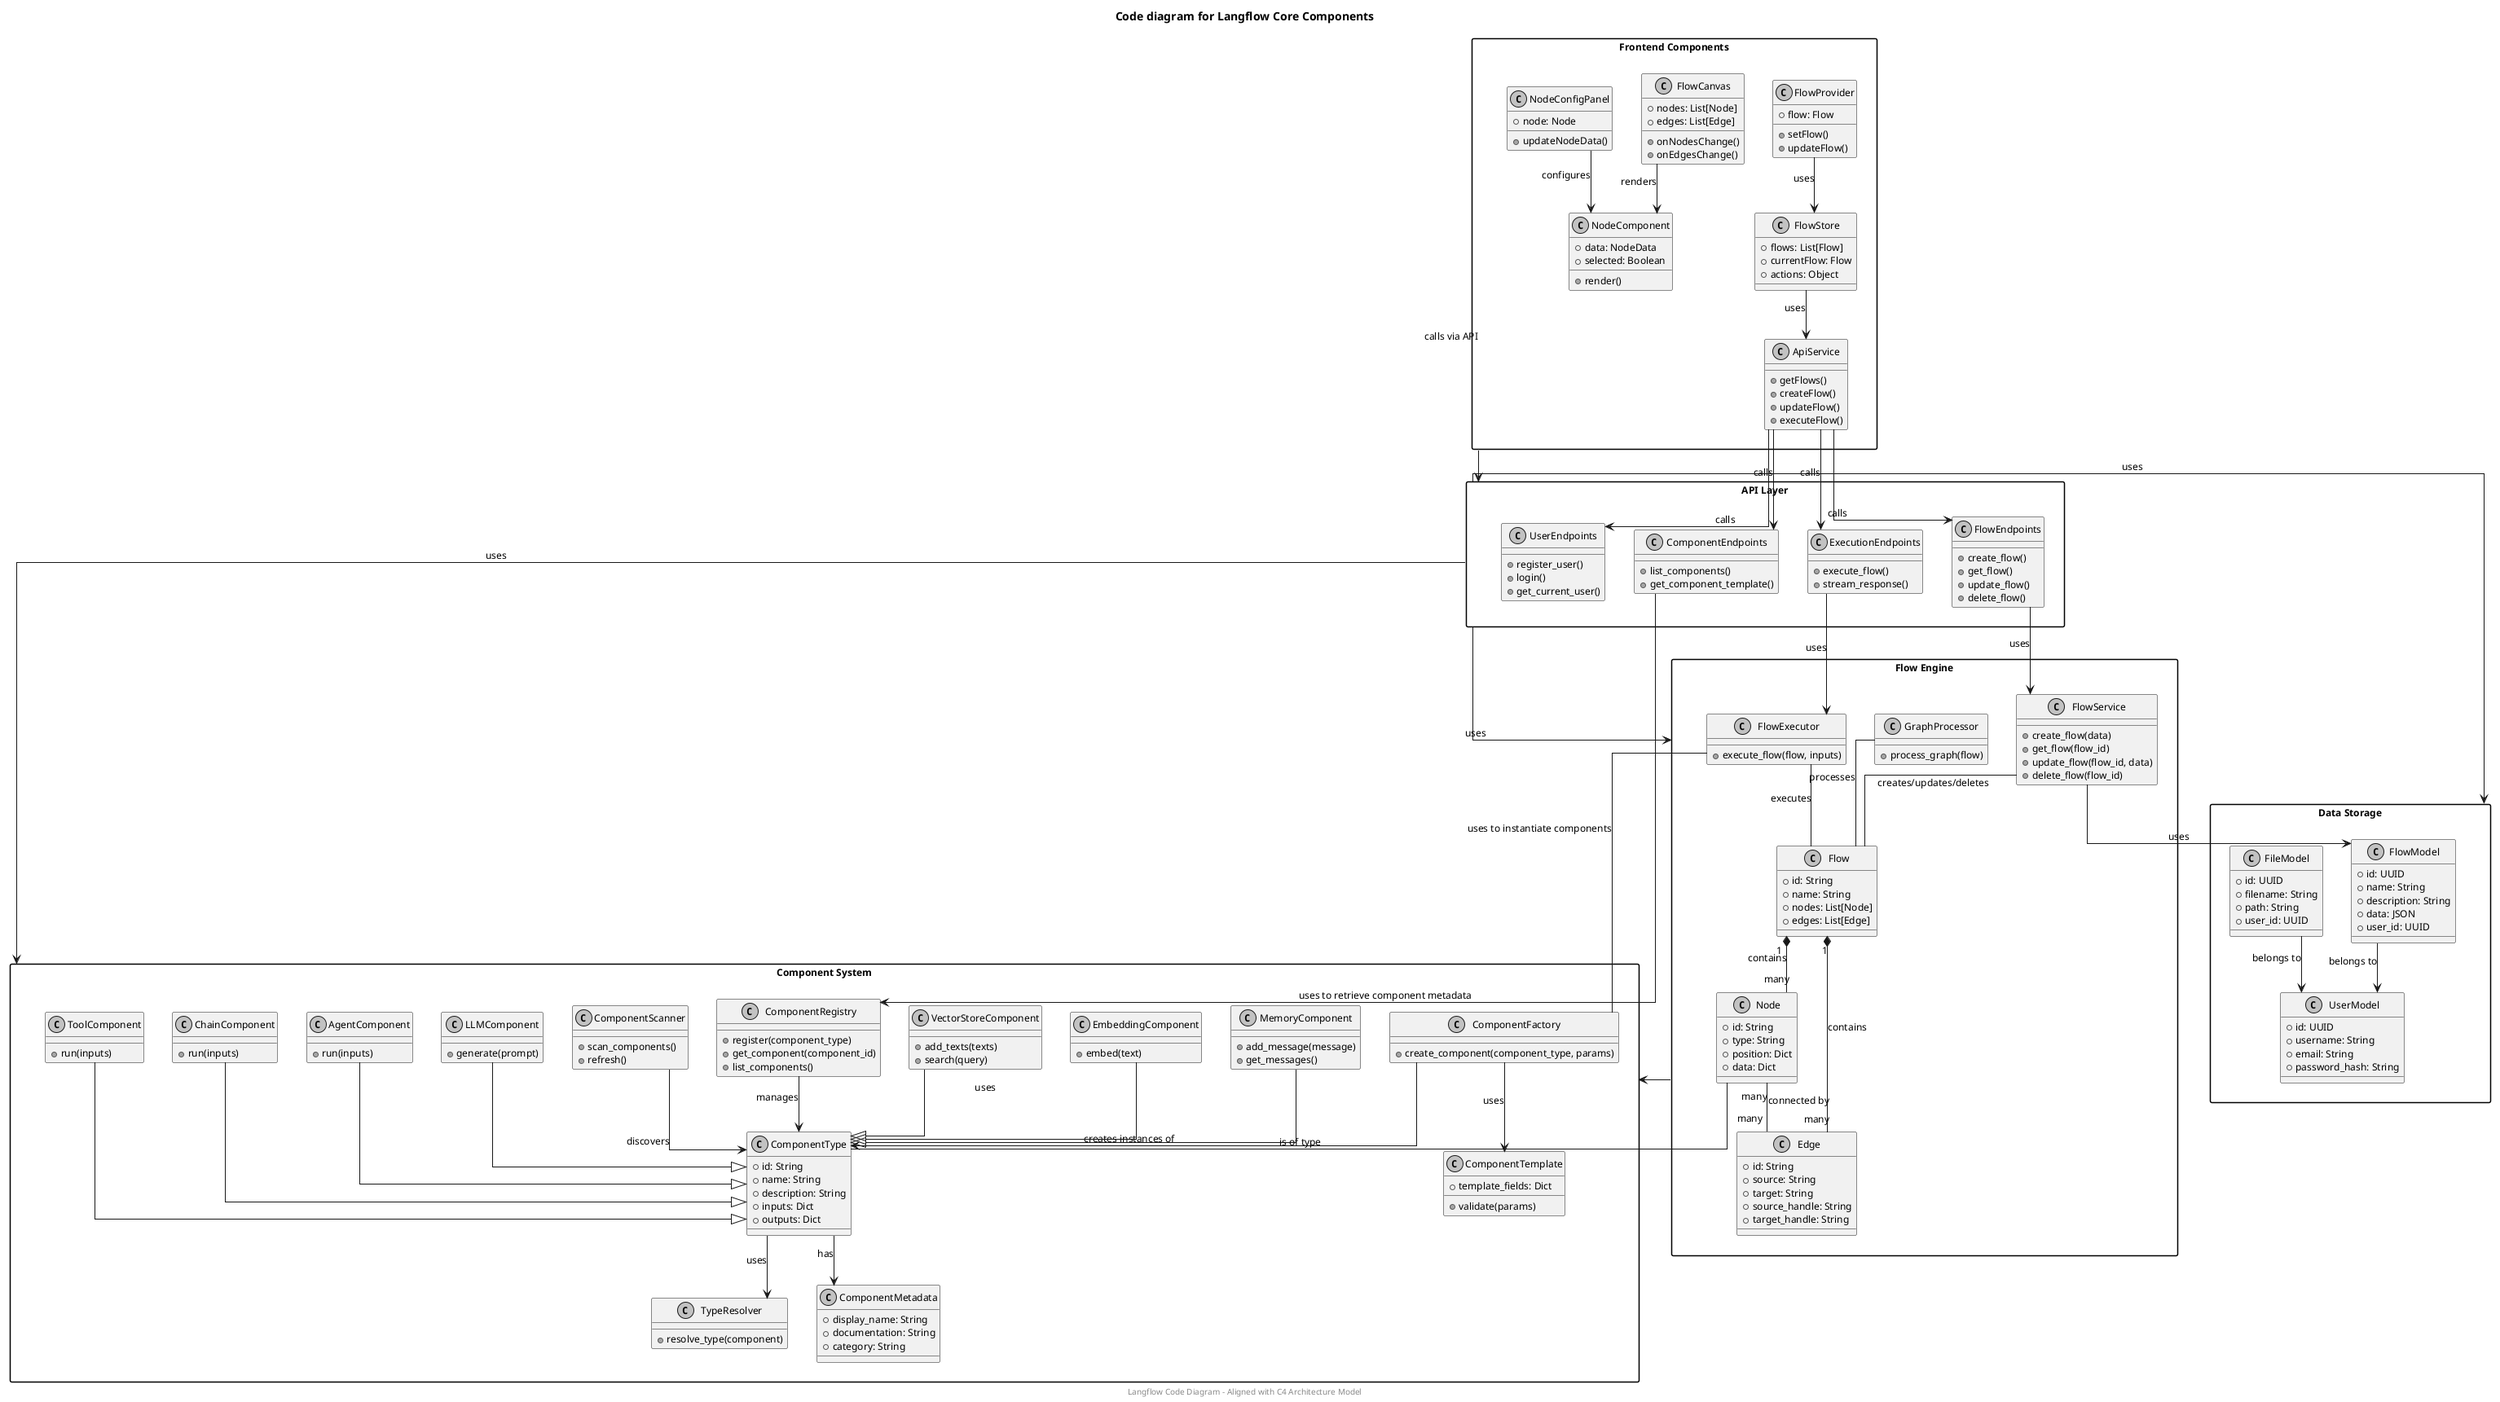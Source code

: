 @startuml C4_Code

skinparam packageStyle rectangle
skinparam monochrome true
skinparam shadowing false
skinparam defaultFontName Arial
skinparam defaultFontSize 12
skinparam roundCorner 4
skinparam linetype ortho

title Code diagram for Langflow Core Components

' Backend System - Component System
package "Component System" {
    class ComponentRegistry {
        +register(component_type)
        +get_component(component_id)
        +list_components()
    }
    
    class ComponentFactory {
        +create_component(component_type, params)
    }
    
    class ComponentScanner {
        +scan_components()
        +refresh()
    }
    
    class ComponentType {
        +id: String
        +name: String
        +description: String
        +inputs: Dict
        +outputs: Dict
    }
    
    class ComponentTemplate {
        +template_fields: Dict
        +validate(params)
    }
    
    class TypeResolver {
        +resolve_type(component)
    }
    
    class ComponentMetadata {
        +display_name: String
        +documentation: String
        +category: String
    }
    
    ' Component Implementation Classes
    class LLMComponent {
        +generate(prompt)
    }
    
    class AgentComponent {
        +run(inputs)
    }
    
    class ChainComponent {
        +run(inputs)
    }
    
    class ToolComponent {
        +run(inputs)
    }
    
    class MemoryComponent {
        +add_message(message)
        +get_messages()
    }
    
    class EmbeddingComponent {
        +embed(text)
    }
    
    class VectorStoreComponent {
        +add_texts(texts)
        +search(query)
    }
}

' Backend System - Flow Engine
package "Flow Engine" {
    class FlowService {
        +create_flow(data)
        +get_flow(flow_id)
        +update_flow(flow_id, data)
        +delete_flow(flow_id)
    }
    
    class Flow {
        +id: String
        +name: String
        +nodes: List[Node]
        +edges: List[Edge]
    }
    
    class Node {
        +id: String
        +type: String
        +position: Dict
        +data: Dict
    }
    
    class Edge {
        +id: String
        +source: String
        +target: String
        +source_handle: String
        +target_handle: String
    }
    
    class GraphProcessor {
        +process_graph(flow)
    }
    
    class FlowExecutor {
        +execute_flow(flow, inputs)
    }
}

' Backend System - API Layer
package "API Layer" {
    class FlowEndpoints {
        +create_flow()
        +get_flow()
        +update_flow()
        +delete_flow()
    }
    
    class UserEndpoints {
        +register_user()
        +login()
        +get_current_user()
    }
    
    class ComponentEndpoints {
        +list_components()
        +get_component_template()
    }
    
    class ExecutionEndpoints {
        +execute_flow()
        +stream_response()
    }
}

' Frontend System - Core Components
package "Frontend Components" {
    class FlowProvider {
        +flow: Flow
        +setFlow()
        +updateFlow()
    }
    
    class FlowStore {
        +flows: List[Flow]
        +currentFlow: Flow
        +actions: Object
    }
    
    class NodeComponent {
        +data: NodeData
        +selected: Boolean
        +render()
    }
    
    class FlowCanvas {
        +nodes: List[Node]
        +edges: List[Edge]
        +onNodesChange()
        +onEdgesChange()
    }
    
    class NodeConfigPanel {
        +node: Node
        +updateNodeData()
    }
    
    class ApiService {
        +getFlows()
        +createFlow()
        +updateFlow()
        +executeFlow()
    }
}

' Data Storage - Database Models
package "Data Storage" {
    class FlowModel {
        +id: UUID
        +name: String
        +description: String
        +data: JSON
        +user_id: UUID
    }
    
    class UserModel {
        +id: UUID
        +username: String
        +email: String
        +password_hash: String
    }
    
    class FileModel {
        +id: UUID
        +filename: String
        +path: String
        +user_id: UUID
    }
}

' Component System Relationships
ComponentRegistry --> ComponentType : manages
ComponentFactory --> ComponentType : creates instances of
ComponentScanner --> ComponentType : discovers
ComponentType --> ComponentMetadata : has
ComponentType --> TypeResolver : uses
ComponentFactory --> ComponentTemplate : uses

' Component Inheritance
LLMComponent --|> ComponentType
AgentComponent --|> ComponentType
ChainComponent --|> ComponentType
ToolComponent --|> ComponentType
MemoryComponent --|> ComponentType
EmbeddingComponent --|> ComponentType
VectorStoreComponent --|> ComponentType

' Flow Relationships
Flow "1" *-- "many" Node : contains
Flow "1" *-- "many" Edge : contains
Node "many" -- "many" Edge : connected by
Node -- ComponentType : is of type
FlowService -- Flow : creates/updates/deletes
FlowExecutor -- Flow : executes
GraphProcessor -- Flow : processes
FlowExecutor -- ComponentFactory : uses to instantiate components

' Frontend Relationships
FlowProvider --> FlowStore : uses
FlowCanvas --> NodeComponent : renders
NodeConfigPanel --> NodeComponent : configures
FlowStore --> ApiService : uses

' Database relationships
FlowService --> FlowModel : uses
FlowModel --> UserModel : belongs to
FileModel --> UserModel : belongs to

' API relationships
FlowEndpoints --> FlowService : uses
ExecutionEndpoints --> FlowExecutor : uses
ComponentEndpoints --> ComponentRegistry : uses to retrieve component metadata
ApiService --> FlowEndpoints : calls
ApiService --> ExecutionEndpoints : calls
ApiService --> ComponentEndpoints : calls
ApiService --> UserEndpoints : calls

' Cross-system relationships
"API Layer" --> "Flow Engine" : uses
"API Layer" --> "Component System" : uses
"Flow Engine" --> "Component System" : uses
"API Layer" --> "Data Storage" : uses
"Frontend Components" --> "API Layer" : calls via API

footer Langflow Code Diagram - Aligned with C4 Architecture Model

@enduml